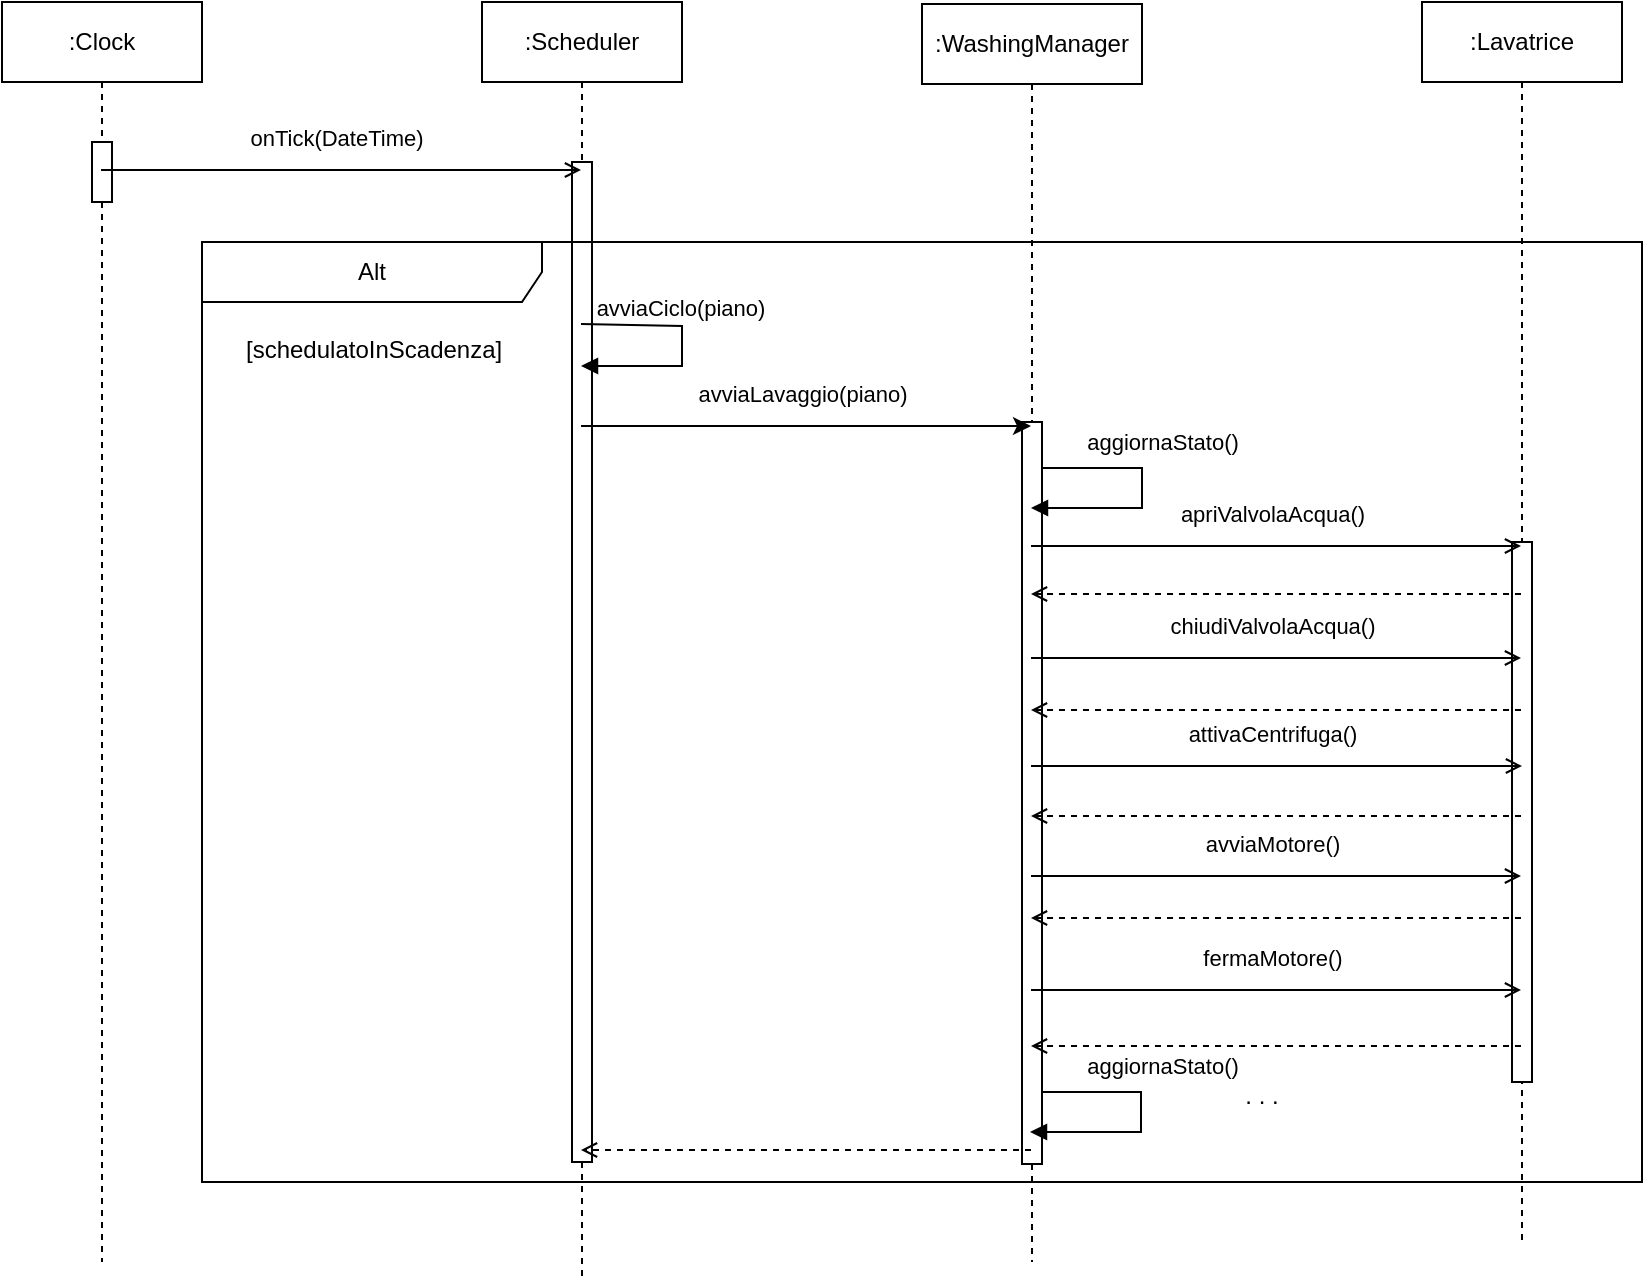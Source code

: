 <mxfile version="28.2.7">
  <diagram name="Page-1" id="8k_IQ7ZC2iZhwIiWpuDg">
    <mxGraphModel dx="1386" dy="707" grid="1" gridSize="10" guides="1" tooltips="1" connect="1" arrows="1" fold="1" page="1" pageScale="1" pageWidth="850" pageHeight="1100" math="0" shadow="0">
      <root>
        <mxCell id="0" />
        <mxCell id="1" parent="0" />
        <mxCell id="kI4JsJNKGlMF9oi-61GH-1" value=":Clock" style="shape=umlLifeline;perimeter=lifelinePerimeter;whiteSpace=wrap;html=1;container=1;dropTarget=0;collapsible=0;recursiveResize=0;outlineConnect=0;portConstraint=eastwest;newEdgeStyle={&quot;curved&quot;:0,&quot;rounded&quot;:0};" vertex="1" parent="1">
          <mxGeometry x="190" y="220" width="100" height="630" as="geometry" />
        </mxCell>
        <mxCell id="kI4JsJNKGlMF9oi-61GH-23" value="" style="html=1;points=[[0,0,0,0,5],[0,1,0,0,-5],[1,0,0,0,5],[1,1,0,0,-5]];perimeter=orthogonalPerimeter;outlineConnect=0;targetShapes=umlLifeline;portConstraint=eastwest;newEdgeStyle={&quot;curved&quot;:0,&quot;rounded&quot;:0};" vertex="1" parent="kI4JsJNKGlMF9oi-61GH-1">
          <mxGeometry x="45" y="70" width="10" height="30" as="geometry" />
        </mxCell>
        <mxCell id="kI4JsJNKGlMF9oi-61GH-2" value=":Scheduler" style="shape=umlLifeline;perimeter=lifelinePerimeter;whiteSpace=wrap;html=1;container=1;dropTarget=0;collapsible=0;recursiveResize=0;outlineConnect=0;portConstraint=eastwest;newEdgeStyle={&quot;curved&quot;:0,&quot;rounded&quot;:0};" vertex="1" parent="1">
          <mxGeometry x="430" y="220" width="100" height="640" as="geometry" />
        </mxCell>
        <mxCell id="kI4JsJNKGlMF9oi-61GH-26" value="" style="html=1;points=[[0,0,0,0,5],[0,1,0,0,-5],[1,0,0,0,5],[1,1,0,0,-5]];perimeter=orthogonalPerimeter;outlineConnect=0;targetShapes=umlLifeline;portConstraint=eastwest;newEdgeStyle={&quot;curved&quot;:0,&quot;rounded&quot;:0};" vertex="1" parent="kI4JsJNKGlMF9oi-61GH-2">
          <mxGeometry x="45" y="80" width="10" height="500" as="geometry" />
        </mxCell>
        <mxCell id="kI4JsJNKGlMF9oi-61GH-4" value=":WashingManager" style="shape=umlLifeline;perimeter=lifelinePerimeter;whiteSpace=wrap;html=1;container=1;dropTarget=0;collapsible=0;recursiveResize=0;outlineConnect=0;portConstraint=eastwest;newEdgeStyle={&quot;curved&quot;:0,&quot;rounded&quot;:0};" vertex="1" parent="1">
          <mxGeometry x="650" y="221" width="110" height="629" as="geometry" />
        </mxCell>
        <mxCell id="kI4JsJNKGlMF9oi-61GH-51" value="" style="html=1;points=[[0,0,0,0,5],[0,1,0,0,-5],[1,0,0,0,5],[1,1,0,0,-5]];perimeter=orthogonalPerimeter;outlineConnect=0;targetShapes=umlLifeline;portConstraint=eastwest;newEdgeStyle={&quot;curved&quot;:0,&quot;rounded&quot;:0};" vertex="1" parent="kI4JsJNKGlMF9oi-61GH-4">
          <mxGeometry x="50" y="209" width="10" height="371" as="geometry" />
        </mxCell>
        <mxCell id="kI4JsJNKGlMF9oi-61GH-5" value=":Lavatrice" style="shape=umlLifeline;perimeter=lifelinePerimeter;whiteSpace=wrap;html=1;container=1;dropTarget=0;collapsible=0;recursiveResize=0;outlineConnect=0;portConstraint=eastwest;newEdgeStyle={&quot;curved&quot;:0,&quot;rounded&quot;:0};" vertex="1" parent="1">
          <mxGeometry x="900" y="220" width="100" height="620" as="geometry" />
        </mxCell>
        <mxCell id="kI4JsJNKGlMF9oi-61GH-6" value="" style="html=1;verticalAlign=bottom;labelBackgroundColor=none;endArrow=open;endFill=0;rounded=0;" edge="1" parent="1">
          <mxGeometry width="160" relative="1" as="geometry">
            <mxPoint x="239.5" y="304" as="sourcePoint" />
            <mxPoint x="479.5" y="304" as="targetPoint" />
          </mxGeometry>
        </mxCell>
        <mxCell id="kI4JsJNKGlMF9oi-61GH-7" value="onTick(DateTime)" style="edgeLabel;html=1;align=center;verticalAlign=middle;resizable=0;points=[];" vertex="1" connectable="0" parent="kI4JsJNKGlMF9oi-61GH-6">
          <mxGeometry x="-0.029" y="-2" relative="1" as="geometry">
            <mxPoint x="1" y="-18" as="offset" />
          </mxGeometry>
        </mxCell>
        <mxCell id="kI4JsJNKGlMF9oi-61GH-10" value="Alt" style="shape=umlFrame;whiteSpace=wrap;html=1;pointerEvents=0;recursiveResize=0;container=1;collapsible=0;width=170;" vertex="1" parent="1">
          <mxGeometry x="290" y="340" width="720" height="470" as="geometry" />
        </mxCell>
        <mxCell id="kI4JsJNKGlMF9oi-61GH-11" value="[schedulatoInScadenza]" style="text;html=1;" vertex="1" parent="kI4JsJNKGlMF9oi-61GH-10">
          <mxGeometry width="100" height="20" relative="1" as="geometry">
            <mxPoint x="20" y="40" as="offset" />
          </mxGeometry>
        </mxCell>
        <mxCell id="kI4JsJNKGlMF9oi-61GH-50" value="" style="html=1;points=[[0,0,0,0,5],[0,1,0,0,-5],[1,0,0,0,5],[1,1,0,0,-5]];perimeter=orthogonalPerimeter;outlineConnect=0;targetShapes=umlLifeline;portConstraint=eastwest;newEdgeStyle={&quot;curved&quot;:0,&quot;rounded&quot;:0};" vertex="1" parent="kI4JsJNKGlMF9oi-61GH-10">
          <mxGeometry x="655" y="150" width="10" height="270" as="geometry" />
        </mxCell>
        <mxCell id="kI4JsJNKGlMF9oi-61GH-13" value="" style="html=1;verticalAlign=bottom;labelBackgroundColor=none;endArrow=block;endFill=1;rounded=0;" edge="1" parent="1">
          <mxGeometry width="160" relative="1" as="geometry">
            <mxPoint x="479.5" y="381" as="sourcePoint" />
            <mxPoint x="479.5" y="402" as="targetPoint" />
            <Array as="points">
              <mxPoint x="530" y="382" />
              <mxPoint x="530" y="402" />
            </Array>
          </mxGeometry>
        </mxCell>
        <mxCell id="kI4JsJNKGlMF9oi-61GH-14" value="avviaCiclo(piano)" style="edgeLabel;html=1;align=center;verticalAlign=middle;resizable=0;points=[];" vertex="1" connectable="0" parent="kI4JsJNKGlMF9oi-61GH-13">
          <mxGeometry x="-0.029" y="-2" relative="1" as="geometry">
            <mxPoint x="1" y="-18" as="offset" />
          </mxGeometry>
        </mxCell>
        <mxCell id="kI4JsJNKGlMF9oi-61GH-15" value="" style="html=1;verticalAlign=bottom;labelBackgroundColor=none;endArrow=block;endFill=1;rounded=0;" edge="1" parent="1">
          <mxGeometry width="160" relative="1" as="geometry">
            <mxPoint x="710" y="453" as="sourcePoint" />
            <mxPoint x="704.5" y="473" as="targetPoint" />
            <Array as="points">
              <mxPoint x="760" y="453" />
              <mxPoint x="760" y="473" />
            </Array>
          </mxGeometry>
        </mxCell>
        <mxCell id="kI4JsJNKGlMF9oi-61GH-52" value="aggiornaStato()" style="edgeLabel;html=1;align=center;verticalAlign=middle;resizable=0;points=[];" vertex="1" connectable="0" parent="kI4JsJNKGlMF9oi-61GH-15">
          <mxGeometry x="-0.362" y="1" relative="1" as="geometry">
            <mxPoint x="20" y="-12" as="offset" />
          </mxGeometry>
        </mxCell>
        <mxCell id="kI4JsJNKGlMF9oi-61GH-18" value="" style="html=1;verticalAlign=bottom;labelBackgroundColor=none;endArrow=classic;endFill=1;rounded=0;" edge="1" parent="1">
          <mxGeometry width="160" relative="1" as="geometry">
            <mxPoint x="479.5" y="432" as="sourcePoint" />
            <mxPoint x="704.5" y="432" as="targetPoint" />
          </mxGeometry>
        </mxCell>
        <mxCell id="kI4JsJNKGlMF9oi-61GH-19" value="avviaLavaggio(piano)" style="edgeLabel;html=1;align=center;verticalAlign=middle;resizable=0;points=[];" vertex="1" connectable="0" parent="kI4JsJNKGlMF9oi-61GH-18">
          <mxGeometry x="-0.029" y="-2" relative="1" as="geometry">
            <mxPoint x="1" y="-18" as="offset" />
          </mxGeometry>
        </mxCell>
        <mxCell id="kI4JsJNKGlMF9oi-61GH-29" value="" style="html=1;verticalAlign=bottom;labelBackgroundColor=none;endArrow=open;endFill=0;rounded=0;" edge="1" parent="1">
          <mxGeometry width="160" relative="1" as="geometry">
            <mxPoint x="704.5" y="492" as="sourcePoint" />
            <mxPoint x="949.5" y="492" as="targetPoint" />
          </mxGeometry>
        </mxCell>
        <mxCell id="kI4JsJNKGlMF9oi-61GH-30" value="apriValvolaAcqua()" style="edgeLabel;html=1;align=center;verticalAlign=middle;resizable=0;points=[];" vertex="1" connectable="0" parent="kI4JsJNKGlMF9oi-61GH-29">
          <mxGeometry x="-0.029" y="-2" relative="1" as="geometry">
            <mxPoint x="1" y="-18" as="offset" />
          </mxGeometry>
        </mxCell>
        <mxCell id="kI4JsJNKGlMF9oi-61GH-31" value="" style="html=1;verticalAlign=bottom;labelBackgroundColor=none;endArrow=open;endFill=0;dashed=1;rounded=0;" edge="1" parent="1">
          <mxGeometry width="160" relative="1" as="geometry">
            <mxPoint x="949.5" y="516" as="sourcePoint" />
            <mxPoint x="704.5" y="516" as="targetPoint" />
          </mxGeometry>
        </mxCell>
        <mxCell id="kI4JsJNKGlMF9oi-61GH-32" value="" style="html=1;verticalAlign=bottom;labelBackgroundColor=none;endArrow=open;endFill=0;rounded=0;" edge="1" parent="1">
          <mxGeometry width="160" relative="1" as="geometry">
            <mxPoint x="704.5" y="548" as="sourcePoint" />
            <mxPoint x="949.5" y="548" as="targetPoint" />
          </mxGeometry>
        </mxCell>
        <mxCell id="kI4JsJNKGlMF9oi-61GH-33" value="chiudiValvolaAcqua()" style="edgeLabel;html=1;align=center;verticalAlign=middle;resizable=0;points=[];" vertex="1" connectable="0" parent="kI4JsJNKGlMF9oi-61GH-32">
          <mxGeometry x="-0.029" y="-2" relative="1" as="geometry">
            <mxPoint x="1" y="-18" as="offset" />
          </mxGeometry>
        </mxCell>
        <mxCell id="kI4JsJNKGlMF9oi-61GH-35" value="" style="html=1;verticalAlign=bottom;labelBackgroundColor=none;endArrow=open;endFill=0;dashed=1;rounded=0;" edge="1" parent="1">
          <mxGeometry width="160" relative="1" as="geometry">
            <mxPoint x="949.5" y="574" as="sourcePoint" />
            <mxPoint x="704.5" y="574" as="targetPoint" />
          </mxGeometry>
        </mxCell>
        <mxCell id="kI4JsJNKGlMF9oi-61GH-36" value="" style="html=1;verticalAlign=bottom;labelBackgroundColor=none;endArrow=open;endFill=0;rounded=0;" edge="1" parent="1">
          <mxGeometry width="160" relative="1" as="geometry">
            <mxPoint x="704.5" y="602" as="sourcePoint" />
            <mxPoint x="950" y="602" as="targetPoint" />
          </mxGeometry>
        </mxCell>
        <mxCell id="kI4JsJNKGlMF9oi-61GH-37" value="attivaCentrifuga()" style="edgeLabel;html=1;align=center;verticalAlign=middle;resizable=0;points=[];" vertex="1" connectable="0" parent="kI4JsJNKGlMF9oi-61GH-36">
          <mxGeometry x="-0.029" y="-2" relative="1" as="geometry">
            <mxPoint x="1" y="-18" as="offset" />
          </mxGeometry>
        </mxCell>
        <mxCell id="kI4JsJNKGlMF9oi-61GH-38" value="" style="html=1;verticalAlign=bottom;labelBackgroundColor=none;endArrow=open;endFill=0;dashed=1;rounded=0;" edge="1" parent="1">
          <mxGeometry width="160" relative="1" as="geometry">
            <mxPoint x="949.5" y="627" as="sourcePoint" />
            <mxPoint x="704.5" y="627" as="targetPoint" />
          </mxGeometry>
        </mxCell>
        <mxCell id="kI4JsJNKGlMF9oi-61GH-39" value="" style="html=1;verticalAlign=bottom;labelBackgroundColor=none;endArrow=open;endFill=0;rounded=0;" edge="1" parent="1">
          <mxGeometry width="160" relative="1" as="geometry">
            <mxPoint x="704.5" y="657" as="sourcePoint" />
            <mxPoint x="949.5" y="657" as="targetPoint" />
          </mxGeometry>
        </mxCell>
        <mxCell id="kI4JsJNKGlMF9oi-61GH-40" value="avviaMotore()" style="edgeLabel;html=1;align=center;verticalAlign=middle;resizable=0;points=[];" vertex="1" connectable="0" parent="kI4JsJNKGlMF9oi-61GH-39">
          <mxGeometry x="-0.029" y="-2" relative="1" as="geometry">
            <mxPoint x="1" y="-18" as="offset" />
          </mxGeometry>
        </mxCell>
        <mxCell id="kI4JsJNKGlMF9oi-61GH-41" value="" style="html=1;verticalAlign=bottom;labelBackgroundColor=none;endArrow=open;endFill=0;rounded=0;" edge="1" parent="1">
          <mxGeometry width="160" relative="1" as="geometry">
            <mxPoint x="704.5" y="714" as="sourcePoint" />
            <mxPoint x="949.5" y="714" as="targetPoint" />
          </mxGeometry>
        </mxCell>
        <mxCell id="kI4JsJNKGlMF9oi-61GH-42" value="fermaMotore()" style="edgeLabel;html=1;align=center;verticalAlign=middle;resizable=0;points=[];" vertex="1" connectable="0" parent="kI4JsJNKGlMF9oi-61GH-41">
          <mxGeometry x="-0.029" y="-2" relative="1" as="geometry">
            <mxPoint x="1" y="-18" as="offset" />
          </mxGeometry>
        </mxCell>
        <mxCell id="kI4JsJNKGlMF9oi-61GH-43" value="" style="html=1;verticalAlign=bottom;labelBackgroundColor=none;endArrow=open;endFill=0;dashed=1;rounded=0;" edge="1" parent="1">
          <mxGeometry width="160" relative="1" as="geometry">
            <mxPoint x="949.5" y="678" as="sourcePoint" />
            <mxPoint x="704.5" y="678" as="targetPoint" />
          </mxGeometry>
        </mxCell>
        <mxCell id="kI4JsJNKGlMF9oi-61GH-44" value="" style="html=1;verticalAlign=bottom;labelBackgroundColor=none;endArrow=open;endFill=0;dashed=1;rounded=0;" edge="1" parent="1">
          <mxGeometry width="160" relative="1" as="geometry">
            <mxPoint x="949.5" y="742" as="sourcePoint" />
            <mxPoint x="704.5" y="742" as="targetPoint" />
          </mxGeometry>
        </mxCell>
        <mxCell id="kI4JsJNKGlMF9oi-61GH-45" value=". . ." style="text;html=1;whiteSpace=wrap;strokeColor=none;fillColor=none;align=center;verticalAlign=middle;rounded=0;" vertex="1" parent="1">
          <mxGeometry x="790" y="752" width="60" height="30" as="geometry" />
        </mxCell>
        <mxCell id="kI4JsJNKGlMF9oi-61GH-46" value="" style="html=1;verticalAlign=bottom;labelBackgroundColor=none;endArrow=open;endFill=0;dashed=1;rounded=0;" edge="1" parent="1">
          <mxGeometry width="160" relative="1" as="geometry">
            <mxPoint x="704.5" y="794" as="sourcePoint" />
            <mxPoint x="479.5" y="794" as="targetPoint" />
          </mxGeometry>
        </mxCell>
        <mxCell id="kI4JsJNKGlMF9oi-61GH-53" value="" style="html=1;verticalAlign=bottom;labelBackgroundColor=none;endArrow=block;endFill=1;rounded=0;" edge="1" parent="1">
          <mxGeometry width="160" relative="1" as="geometry">
            <mxPoint x="709.5" y="765" as="sourcePoint" />
            <mxPoint x="704" y="785" as="targetPoint" />
            <Array as="points">
              <mxPoint x="759.5" y="765" />
              <mxPoint x="759.5" y="785" />
            </Array>
          </mxGeometry>
        </mxCell>
        <mxCell id="kI4JsJNKGlMF9oi-61GH-54" value="aggiornaStato()" style="edgeLabel;html=1;align=center;verticalAlign=middle;resizable=0;points=[];" vertex="1" connectable="0" parent="kI4JsJNKGlMF9oi-61GH-53">
          <mxGeometry x="-0.362" y="1" relative="1" as="geometry">
            <mxPoint x="20" y="-12" as="offset" />
          </mxGeometry>
        </mxCell>
      </root>
    </mxGraphModel>
  </diagram>
</mxfile>
